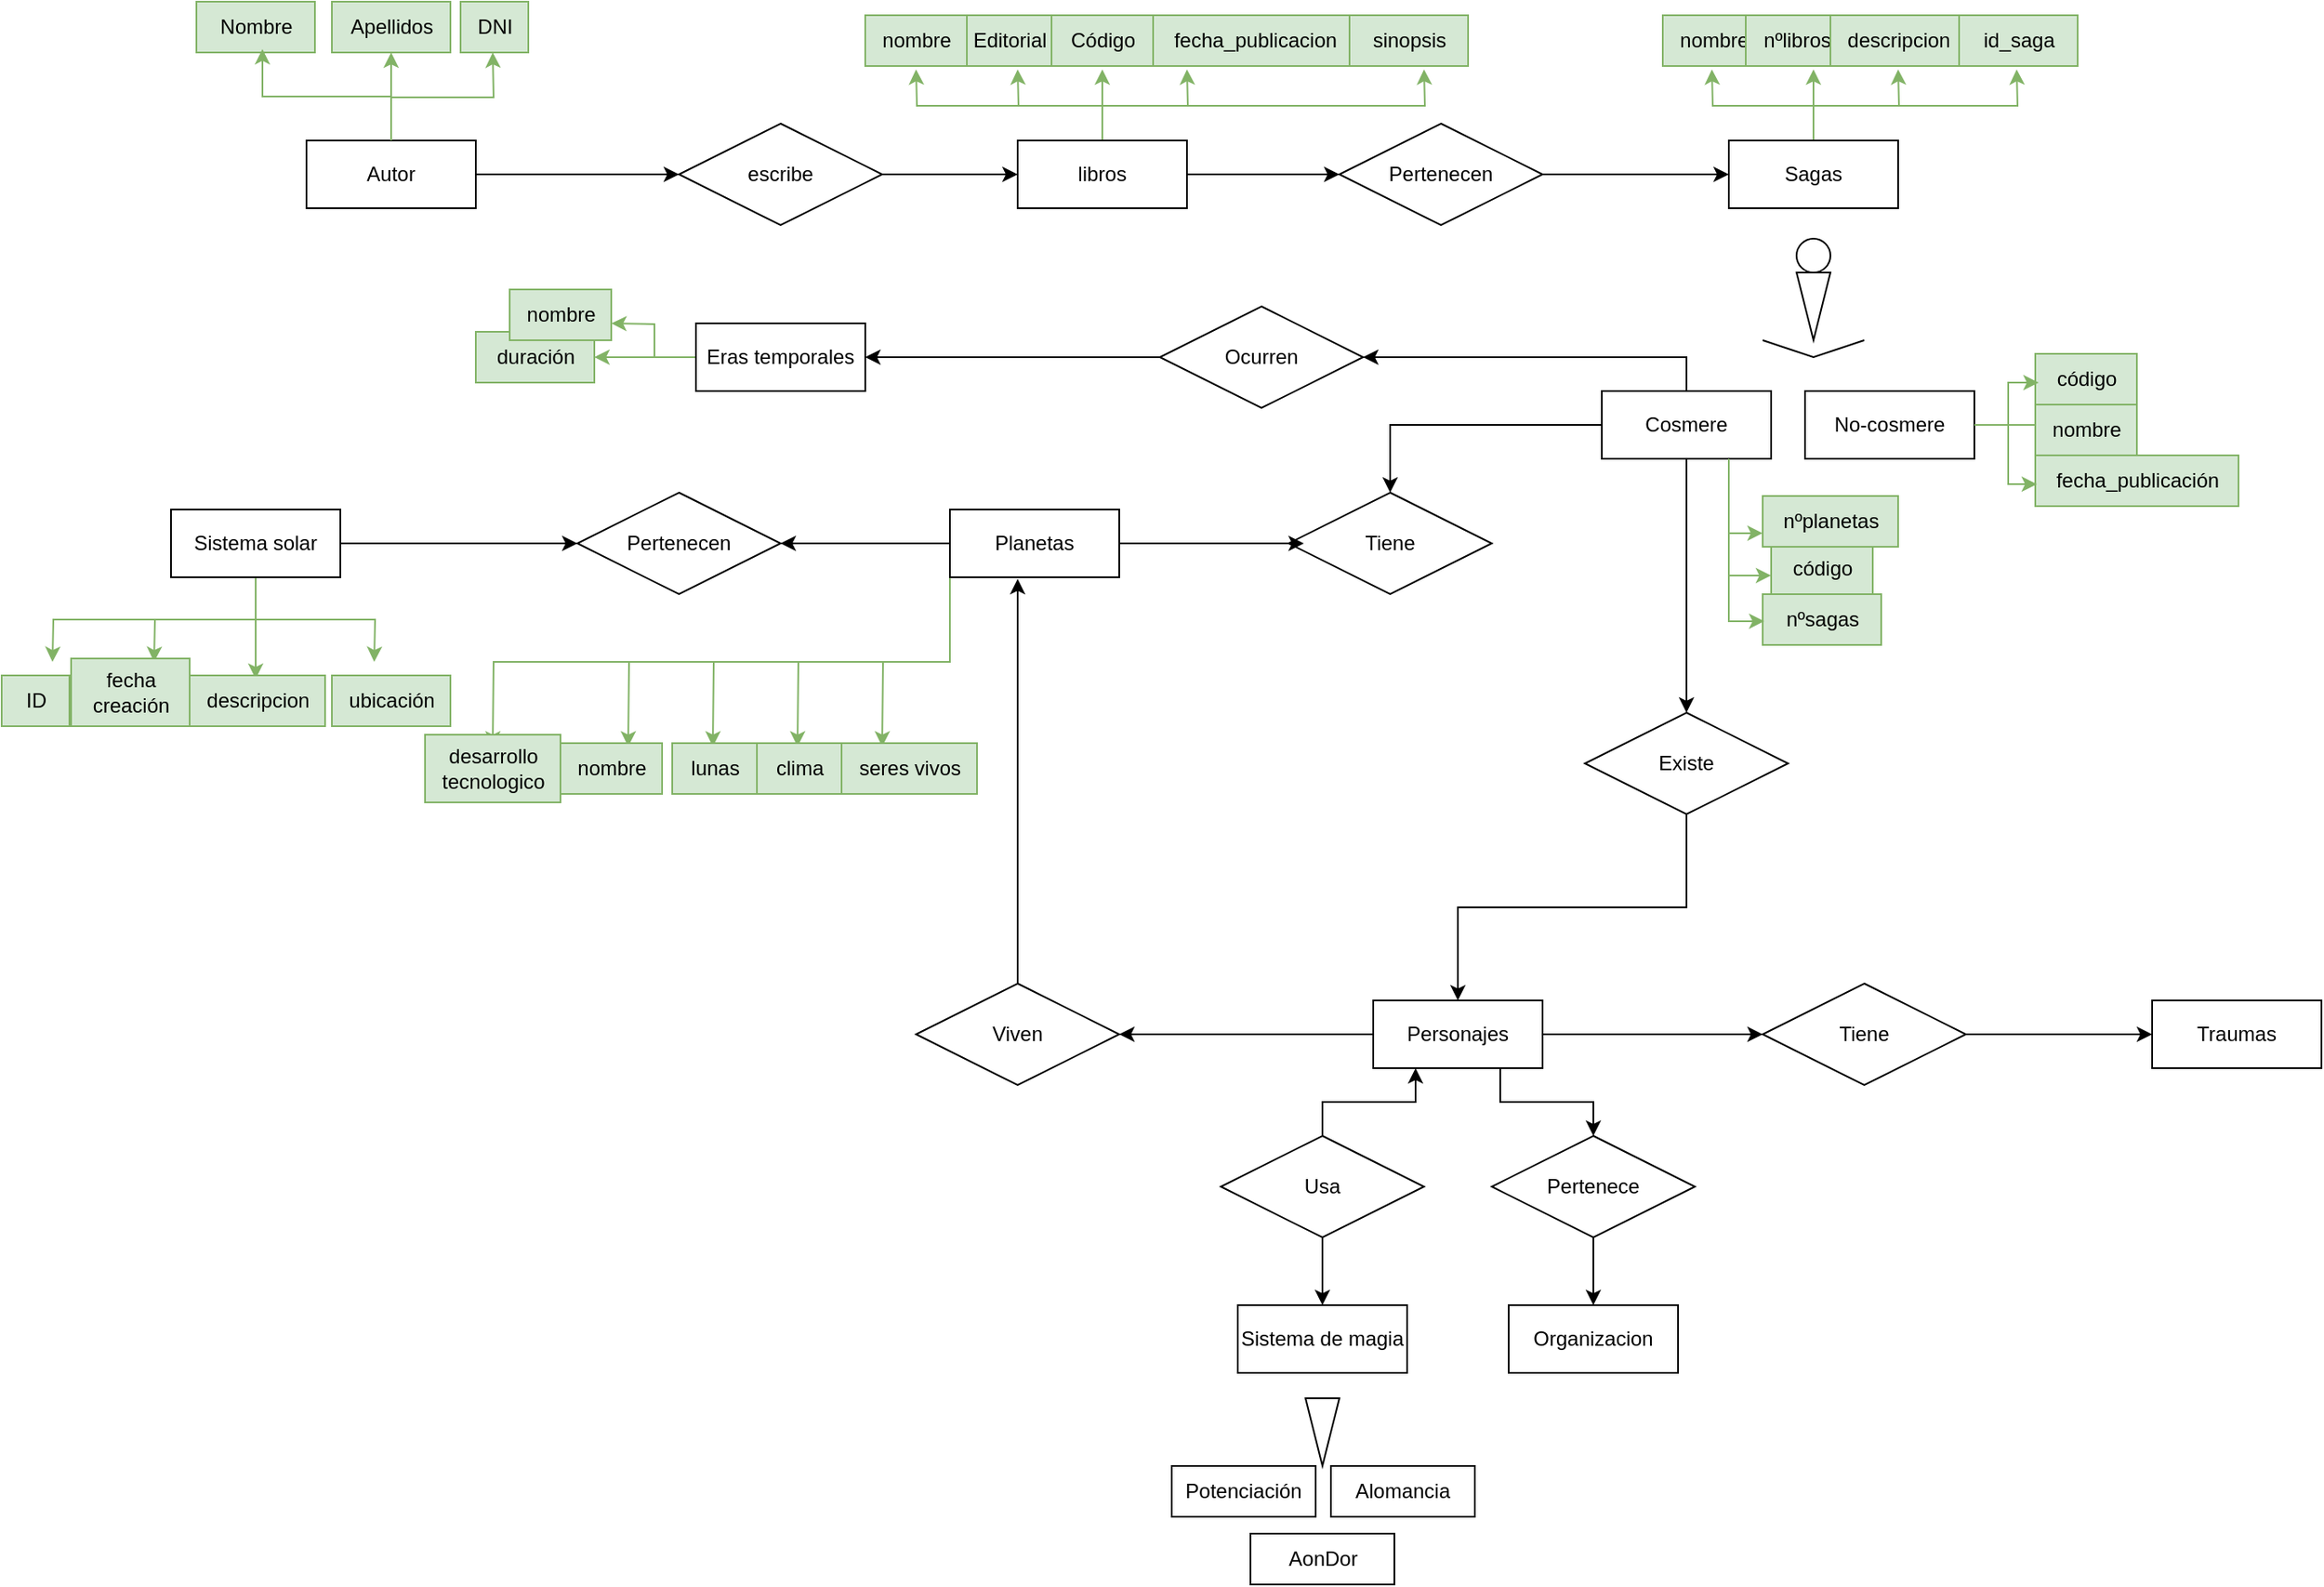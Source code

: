 <mxfile version="24.8.6">
  <diagram id="C5RBs43oDa-KdzZeNtuy" name="Page-1">
    <mxGraphModel dx="2261" dy="1909" grid="1" gridSize="10" guides="1" tooltips="1" connect="1" arrows="1" fold="1" page="1" pageScale="1" pageWidth="827" pageHeight="1169" math="0" shadow="0">
      <root>
        <mxCell id="WIyWlLk6GJQsqaUBKTNV-0" />
        <mxCell id="WIyWlLk6GJQsqaUBKTNV-1" parent="WIyWlLk6GJQsqaUBKTNV-0" />
        <mxCell id="c5kWWeNSlwgAFax96fd--3" value="" style="edgeStyle=orthogonalEdgeStyle;rounded=0;orthogonalLoop=1;jettySize=auto;html=1;" edge="1" parent="WIyWlLk6GJQsqaUBKTNV-1" source="c5kWWeNSlwgAFax96fd--0" target="c5kWWeNSlwgAFax96fd--1">
          <mxGeometry relative="1" as="geometry" />
        </mxCell>
        <mxCell id="c5kWWeNSlwgAFax96fd--107" style="edgeStyle=orthogonalEdgeStyle;rounded=0;orthogonalLoop=1;jettySize=auto;html=1;exitX=0.5;exitY=0;exitDx=0;exitDy=0;fillColor=#d5e8d4;strokeColor=#82b366;" edge="1" parent="WIyWlLk6GJQsqaUBKTNV-1" source="c5kWWeNSlwgAFax96fd--0">
          <mxGeometry relative="1" as="geometry">
            <mxPoint x="-100" y="-60" as="targetPoint" />
          </mxGeometry>
        </mxCell>
        <mxCell id="c5kWWeNSlwgAFax96fd--109" style="edgeStyle=orthogonalEdgeStyle;rounded=0;orthogonalLoop=1;jettySize=auto;html=1;exitX=0.5;exitY=0;exitDx=0;exitDy=0;fillColor=#d5e8d4;strokeColor=#82b366;" edge="1" parent="WIyWlLk6GJQsqaUBKTNV-1" source="c5kWWeNSlwgAFax96fd--0">
          <mxGeometry relative="1" as="geometry">
            <mxPoint x="-40" y="-60" as="targetPoint" />
          </mxGeometry>
        </mxCell>
        <mxCell id="c5kWWeNSlwgAFax96fd--0" value="Autor" style="whiteSpace=wrap;html=1;align=center;" vertex="1" parent="WIyWlLk6GJQsqaUBKTNV-1">
          <mxGeometry x="-150" y="-8" width="100" height="40" as="geometry" />
        </mxCell>
        <mxCell id="c5kWWeNSlwgAFax96fd--4" value="" style="edgeStyle=orthogonalEdgeStyle;rounded=0;orthogonalLoop=1;jettySize=auto;html=1;" edge="1" parent="WIyWlLk6GJQsqaUBKTNV-1" source="c5kWWeNSlwgAFax96fd--1" target="c5kWWeNSlwgAFax96fd--2">
          <mxGeometry relative="1" as="geometry" />
        </mxCell>
        <mxCell id="c5kWWeNSlwgAFax96fd--1" value="escribe" style="shape=rhombus;perimeter=rhombusPerimeter;whiteSpace=wrap;html=1;align=center;" vertex="1" parent="WIyWlLk6GJQsqaUBKTNV-1">
          <mxGeometry x="70" y="-18" width="120" height="60" as="geometry" />
        </mxCell>
        <mxCell id="c5kWWeNSlwgAFax96fd--6" value="" style="edgeStyle=orthogonalEdgeStyle;rounded=0;orthogonalLoop=1;jettySize=auto;html=1;" edge="1" parent="WIyWlLk6GJQsqaUBKTNV-1" source="c5kWWeNSlwgAFax96fd--2" target="c5kWWeNSlwgAFax96fd--5">
          <mxGeometry relative="1" as="geometry" />
        </mxCell>
        <mxCell id="c5kWWeNSlwgAFax96fd--121" style="edgeStyle=orthogonalEdgeStyle;rounded=0;orthogonalLoop=1;jettySize=auto;html=1;exitX=0.5;exitY=0;exitDx=0;exitDy=0;fillColor=#d5e8d4;strokeColor=#82b366;" edge="1" parent="WIyWlLk6GJQsqaUBKTNV-1" source="c5kWWeNSlwgAFax96fd--2">
          <mxGeometry relative="1" as="geometry">
            <mxPoint x="320" y="-50" as="targetPoint" />
          </mxGeometry>
        </mxCell>
        <mxCell id="c5kWWeNSlwgAFax96fd--122" style="edgeStyle=orthogonalEdgeStyle;rounded=0;orthogonalLoop=1;jettySize=auto;html=1;exitX=0.5;exitY=0;exitDx=0;exitDy=0;fillColor=#d5e8d4;strokeColor=#82b366;" edge="1" parent="WIyWlLk6GJQsqaUBKTNV-1" source="c5kWWeNSlwgAFax96fd--2">
          <mxGeometry relative="1" as="geometry">
            <mxPoint x="270" y="-50" as="targetPoint" />
          </mxGeometry>
        </mxCell>
        <mxCell id="c5kWWeNSlwgAFax96fd--123" style="edgeStyle=orthogonalEdgeStyle;rounded=0;orthogonalLoop=1;jettySize=auto;html=1;exitX=0.5;exitY=0;exitDx=0;exitDy=0;fillColor=#d5e8d4;strokeColor=#82b366;" edge="1" parent="WIyWlLk6GJQsqaUBKTNV-1" source="c5kWWeNSlwgAFax96fd--2">
          <mxGeometry relative="1" as="geometry">
            <mxPoint x="370" y="-50" as="targetPoint" />
          </mxGeometry>
        </mxCell>
        <mxCell id="c5kWWeNSlwgAFax96fd--127" style="edgeStyle=orthogonalEdgeStyle;rounded=0;orthogonalLoop=1;jettySize=auto;html=1;exitX=0.5;exitY=0;exitDx=0;exitDy=0;fillColor=#d5e8d4;strokeColor=#82b366;" edge="1" parent="WIyWlLk6GJQsqaUBKTNV-1" source="c5kWWeNSlwgAFax96fd--2">
          <mxGeometry relative="1" as="geometry">
            <mxPoint x="210" y="-50" as="targetPoint" />
          </mxGeometry>
        </mxCell>
        <mxCell id="c5kWWeNSlwgAFax96fd--138" style="edgeStyle=orthogonalEdgeStyle;rounded=0;orthogonalLoop=1;jettySize=auto;html=1;exitX=0.5;exitY=0;exitDx=0;exitDy=0;fillColor=#d5e8d4;strokeColor=#82b366;" edge="1" parent="WIyWlLk6GJQsqaUBKTNV-1" source="c5kWWeNSlwgAFax96fd--2">
          <mxGeometry relative="1" as="geometry">
            <mxPoint x="510" y="-50" as="targetPoint" />
          </mxGeometry>
        </mxCell>
        <mxCell id="c5kWWeNSlwgAFax96fd--2" value="libros" style="whiteSpace=wrap;html=1;align=center;" vertex="1" parent="WIyWlLk6GJQsqaUBKTNV-1">
          <mxGeometry x="270" y="-8" width="100" height="40" as="geometry" />
        </mxCell>
        <mxCell id="c5kWWeNSlwgAFax96fd--8" style="edgeStyle=orthogonalEdgeStyle;rounded=0;orthogonalLoop=1;jettySize=auto;html=1;exitX=1;exitY=0.5;exitDx=0;exitDy=0;entryX=0;entryY=0.5;entryDx=0;entryDy=0;" edge="1" parent="WIyWlLk6GJQsqaUBKTNV-1" source="c5kWWeNSlwgAFax96fd--5" target="c5kWWeNSlwgAFax96fd--7">
          <mxGeometry relative="1" as="geometry" />
        </mxCell>
        <mxCell id="c5kWWeNSlwgAFax96fd--5" value="Pertenecen" style="shape=rhombus;perimeter=rhombusPerimeter;whiteSpace=wrap;html=1;align=center;" vertex="1" parent="WIyWlLk6GJQsqaUBKTNV-1">
          <mxGeometry x="460" y="-18" width="120" height="60" as="geometry" />
        </mxCell>
        <mxCell id="c5kWWeNSlwgAFax96fd--129" style="edgeStyle=orthogonalEdgeStyle;rounded=0;orthogonalLoop=1;jettySize=auto;html=1;exitX=0.5;exitY=0;exitDx=0;exitDy=0;fillColor=#d5e8d4;strokeColor=#82b366;" edge="1" parent="WIyWlLk6GJQsqaUBKTNV-1" source="c5kWWeNSlwgAFax96fd--7">
          <mxGeometry relative="1" as="geometry">
            <mxPoint x="740" y="-50" as="targetPoint" />
          </mxGeometry>
        </mxCell>
        <mxCell id="c5kWWeNSlwgAFax96fd--130" style="edgeStyle=orthogonalEdgeStyle;rounded=0;orthogonalLoop=1;jettySize=auto;html=1;exitX=0.5;exitY=0;exitDx=0;exitDy=0;fillColor=#d5e8d4;strokeColor=#82b366;" edge="1" parent="WIyWlLk6GJQsqaUBKTNV-1" source="c5kWWeNSlwgAFax96fd--7">
          <mxGeometry relative="1" as="geometry">
            <mxPoint x="680" y="-50" as="targetPoint" />
          </mxGeometry>
        </mxCell>
        <mxCell id="c5kWWeNSlwgAFax96fd--131" style="edgeStyle=orthogonalEdgeStyle;rounded=0;orthogonalLoop=1;jettySize=auto;html=1;exitX=0.5;exitY=0;exitDx=0;exitDy=0;fillColor=#d5e8d4;strokeColor=#82b366;" edge="1" parent="WIyWlLk6GJQsqaUBKTNV-1" source="c5kWWeNSlwgAFax96fd--7">
          <mxGeometry relative="1" as="geometry">
            <mxPoint x="790" y="-50" as="targetPoint" />
          </mxGeometry>
        </mxCell>
        <mxCell id="c5kWWeNSlwgAFax96fd--140" style="edgeStyle=orthogonalEdgeStyle;rounded=0;orthogonalLoop=1;jettySize=auto;html=1;exitX=0.5;exitY=0;exitDx=0;exitDy=0;fillColor=#d5e8d4;strokeColor=#82b366;" edge="1" parent="WIyWlLk6GJQsqaUBKTNV-1" source="c5kWWeNSlwgAFax96fd--7">
          <mxGeometry relative="1" as="geometry">
            <mxPoint x="860" y="-50" as="targetPoint" />
          </mxGeometry>
        </mxCell>
        <mxCell id="c5kWWeNSlwgAFax96fd--7" value="Sagas" style="whiteSpace=wrap;html=1;align=center;" vertex="1" parent="WIyWlLk6GJQsqaUBKTNV-1">
          <mxGeometry x="690" y="-8" width="100" height="40" as="geometry" />
        </mxCell>
        <mxCell id="c5kWWeNSlwgAFax96fd--9" value="" style="triangle;whiteSpace=wrap;html=1;rotation=90;" vertex="1" parent="WIyWlLk6GJQsqaUBKTNV-1">
          <mxGeometry x="720" y="80" width="40" height="20" as="geometry" />
        </mxCell>
        <mxCell id="c5kWWeNSlwgAFax96fd--10" value="" style="ellipse;whiteSpace=wrap;html=1;aspect=fixed;" vertex="1" parent="WIyWlLk6GJQsqaUBKTNV-1">
          <mxGeometry x="730" y="50" width="20" height="20" as="geometry" />
        </mxCell>
        <mxCell id="c5kWWeNSlwgAFax96fd--12" value="" style="endArrow=none;html=1;rounded=0;" edge="1" parent="WIyWlLk6GJQsqaUBKTNV-1">
          <mxGeometry width="50" height="50" relative="1" as="geometry">
            <mxPoint x="710" y="110" as="sourcePoint" />
            <mxPoint x="770" y="110" as="targetPoint" />
            <Array as="points">
              <mxPoint x="740" y="120" />
            </Array>
          </mxGeometry>
        </mxCell>
        <mxCell id="c5kWWeNSlwgAFax96fd--17" value="" style="edgeStyle=orthogonalEdgeStyle;rounded=0;orthogonalLoop=1;jettySize=auto;html=1;" edge="1" parent="WIyWlLk6GJQsqaUBKTNV-1" source="c5kWWeNSlwgAFax96fd--13" target="c5kWWeNSlwgAFax96fd--15">
          <mxGeometry relative="1" as="geometry" />
        </mxCell>
        <mxCell id="c5kWWeNSlwgAFax96fd--61" style="edgeStyle=orthogonalEdgeStyle;rounded=0;orthogonalLoop=1;jettySize=auto;html=1;exitX=0.5;exitY=0;exitDx=0;exitDy=0;entryX=1;entryY=0.5;entryDx=0;entryDy=0;" edge="1" parent="WIyWlLk6GJQsqaUBKTNV-1" source="c5kWWeNSlwgAFax96fd--13" target="c5kWWeNSlwgAFax96fd--60">
          <mxGeometry relative="1" as="geometry" />
        </mxCell>
        <mxCell id="c5kWWeNSlwgAFax96fd--72" style="edgeStyle=orthogonalEdgeStyle;rounded=0;orthogonalLoop=1;jettySize=auto;html=1;exitX=0.5;exitY=1;exitDx=0;exitDy=0;entryX=0.5;entryY=0;entryDx=0;entryDy=0;" edge="1" parent="WIyWlLk6GJQsqaUBKTNV-1" source="c5kWWeNSlwgAFax96fd--13" target="c5kWWeNSlwgAFax96fd--70">
          <mxGeometry relative="1" as="geometry" />
        </mxCell>
        <mxCell id="c5kWWeNSlwgAFax96fd--13" value="Cosmere" style="whiteSpace=wrap;html=1;align=center;" vertex="1" parent="WIyWlLk6GJQsqaUBKTNV-1">
          <mxGeometry x="615" y="140" width="100" height="40" as="geometry" />
        </mxCell>
        <mxCell id="c5kWWeNSlwgAFax96fd--143" style="edgeStyle=orthogonalEdgeStyle;rounded=0;orthogonalLoop=1;jettySize=auto;html=1;exitX=1;exitY=0.5;exitDx=0;exitDy=0;fillColor=#d5e8d4;strokeColor=#82b366;" edge="1" parent="WIyWlLk6GJQsqaUBKTNV-1" source="c5kWWeNSlwgAFax96fd--14">
          <mxGeometry relative="1" as="geometry">
            <mxPoint x="880" y="160" as="targetPoint" />
          </mxGeometry>
        </mxCell>
        <mxCell id="c5kWWeNSlwgAFax96fd--14" value="No-cosmere" style="whiteSpace=wrap;html=1;align=center;" vertex="1" parent="WIyWlLk6GJQsqaUBKTNV-1">
          <mxGeometry x="735" y="140" width="100" height="40" as="geometry" />
        </mxCell>
        <mxCell id="c5kWWeNSlwgAFax96fd--15" value="Tiene" style="shape=rhombus;perimeter=rhombusPerimeter;whiteSpace=wrap;html=1;align=center;" vertex="1" parent="WIyWlLk6GJQsqaUBKTNV-1">
          <mxGeometry x="430" y="200" width="120" height="60" as="geometry" />
        </mxCell>
        <mxCell id="c5kWWeNSlwgAFax96fd--20" value="" style="edgeStyle=orthogonalEdgeStyle;rounded=0;orthogonalLoop=1;jettySize=auto;html=1;" edge="1" parent="WIyWlLk6GJQsqaUBKTNV-1" source="c5kWWeNSlwgAFax96fd--16" target="c5kWWeNSlwgAFax96fd--19">
          <mxGeometry relative="1" as="geometry" />
        </mxCell>
        <mxCell id="c5kWWeNSlwgAFax96fd--164" style="edgeStyle=orthogonalEdgeStyle;rounded=0;orthogonalLoop=1;jettySize=auto;html=1;exitX=0;exitY=1;exitDx=0;exitDy=0;fillColor=#d5e8d4;strokeColor=#82b366;" edge="1" parent="WIyWlLk6GJQsqaUBKTNV-1" source="c5kWWeNSlwgAFax96fd--16">
          <mxGeometry relative="1" as="geometry">
            <mxPoint x="40" y="350" as="targetPoint" />
          </mxGeometry>
        </mxCell>
        <mxCell id="c5kWWeNSlwgAFax96fd--165" style="edgeStyle=orthogonalEdgeStyle;rounded=0;orthogonalLoop=1;jettySize=auto;html=1;exitX=0;exitY=1;exitDx=0;exitDy=0;fillColor=#d5e8d4;strokeColor=#82b366;" edge="1" parent="WIyWlLk6GJQsqaUBKTNV-1" source="c5kWWeNSlwgAFax96fd--16">
          <mxGeometry relative="1" as="geometry">
            <mxPoint x="90" y="350" as="targetPoint" />
          </mxGeometry>
        </mxCell>
        <mxCell id="c5kWWeNSlwgAFax96fd--166" style="edgeStyle=orthogonalEdgeStyle;rounded=0;orthogonalLoop=1;jettySize=auto;html=1;exitX=0;exitY=1;exitDx=0;exitDy=0;fillColor=#d5e8d4;strokeColor=#82b366;" edge="1" parent="WIyWlLk6GJQsqaUBKTNV-1" source="c5kWWeNSlwgAFax96fd--16">
          <mxGeometry relative="1" as="geometry">
            <mxPoint x="140" y="350" as="targetPoint" />
          </mxGeometry>
        </mxCell>
        <mxCell id="c5kWWeNSlwgAFax96fd--167" style="edgeStyle=orthogonalEdgeStyle;rounded=0;orthogonalLoop=1;jettySize=auto;html=1;exitX=0;exitY=1;exitDx=0;exitDy=0;fillColor=#d5e8d4;strokeColor=#82b366;" edge="1" parent="WIyWlLk6GJQsqaUBKTNV-1" source="c5kWWeNSlwgAFax96fd--16">
          <mxGeometry relative="1" as="geometry">
            <mxPoint x="190" y="350" as="targetPoint" />
          </mxGeometry>
        </mxCell>
        <mxCell id="c5kWWeNSlwgAFax96fd--172" style="edgeStyle=orthogonalEdgeStyle;rounded=0;orthogonalLoop=1;jettySize=auto;html=1;exitX=0;exitY=1;exitDx=0;exitDy=0;fillColor=#d5e8d4;strokeColor=#82b366;" edge="1" parent="WIyWlLk6GJQsqaUBKTNV-1" source="c5kWWeNSlwgAFax96fd--16">
          <mxGeometry relative="1" as="geometry">
            <mxPoint x="-40" y="350" as="targetPoint" />
          </mxGeometry>
        </mxCell>
        <mxCell id="c5kWWeNSlwgAFax96fd--16" value="Planetas" style="whiteSpace=wrap;html=1;align=center;" vertex="1" parent="WIyWlLk6GJQsqaUBKTNV-1">
          <mxGeometry x="230" y="210" width="100" height="40" as="geometry" />
        </mxCell>
        <mxCell id="c5kWWeNSlwgAFax96fd--18" style="edgeStyle=orthogonalEdgeStyle;rounded=0;orthogonalLoop=1;jettySize=auto;html=1;exitX=1;exitY=0.5;exitDx=0;exitDy=0;entryX=0.075;entryY=0.5;entryDx=0;entryDy=0;entryPerimeter=0;" edge="1" parent="WIyWlLk6GJQsqaUBKTNV-1" source="c5kWWeNSlwgAFax96fd--16" target="c5kWWeNSlwgAFax96fd--15">
          <mxGeometry relative="1" as="geometry" />
        </mxCell>
        <mxCell id="c5kWWeNSlwgAFax96fd--19" value="Pertenecen" style="shape=rhombus;perimeter=rhombusPerimeter;whiteSpace=wrap;html=1;align=center;" vertex="1" parent="WIyWlLk6GJQsqaUBKTNV-1">
          <mxGeometry x="10" y="200" width="120" height="60" as="geometry" />
        </mxCell>
        <mxCell id="c5kWWeNSlwgAFax96fd--22" style="edgeStyle=orthogonalEdgeStyle;rounded=0;orthogonalLoop=1;jettySize=auto;html=1;exitX=1;exitY=0.5;exitDx=0;exitDy=0;entryX=0;entryY=0.5;entryDx=0;entryDy=0;" edge="1" parent="WIyWlLk6GJQsqaUBKTNV-1" source="c5kWWeNSlwgAFax96fd--21" target="c5kWWeNSlwgAFax96fd--19">
          <mxGeometry relative="1" as="geometry" />
        </mxCell>
        <mxCell id="c5kWWeNSlwgAFax96fd--175" style="edgeStyle=orthogonalEdgeStyle;rounded=0;orthogonalLoop=1;jettySize=auto;html=1;exitX=0.5;exitY=1;exitDx=0;exitDy=0;fillColor=#d5e8d4;strokeColor=#82b366;" edge="1" parent="WIyWlLk6GJQsqaUBKTNV-1" source="c5kWWeNSlwgAFax96fd--21">
          <mxGeometry relative="1" as="geometry">
            <mxPoint x="-180" y="310" as="targetPoint" />
          </mxGeometry>
        </mxCell>
        <mxCell id="c5kWWeNSlwgAFax96fd--176" style="edgeStyle=orthogonalEdgeStyle;rounded=0;orthogonalLoop=1;jettySize=auto;html=1;exitX=0.5;exitY=1;exitDx=0;exitDy=0;fillColor=#d5e8d4;strokeColor=#82b366;" edge="1" parent="WIyWlLk6GJQsqaUBKTNV-1" source="c5kWWeNSlwgAFax96fd--21">
          <mxGeometry relative="1" as="geometry">
            <mxPoint x="-300" y="300" as="targetPoint" />
          </mxGeometry>
        </mxCell>
        <mxCell id="c5kWWeNSlwgAFax96fd--177" style="edgeStyle=orthogonalEdgeStyle;rounded=0;orthogonalLoop=1;jettySize=auto;html=1;exitX=0.5;exitY=1;exitDx=0;exitDy=0;fillColor=#d5e8d4;strokeColor=#82b366;" edge="1" parent="WIyWlLk6GJQsqaUBKTNV-1" source="c5kWWeNSlwgAFax96fd--21">
          <mxGeometry relative="1" as="geometry">
            <mxPoint x="-240" y="300" as="targetPoint" />
          </mxGeometry>
        </mxCell>
        <mxCell id="c5kWWeNSlwgAFax96fd--181" style="edgeStyle=orthogonalEdgeStyle;rounded=0;orthogonalLoop=1;jettySize=auto;html=1;exitX=0.5;exitY=1;exitDx=0;exitDy=0;fillColor=#d5e8d4;strokeColor=#82b366;" edge="1" parent="WIyWlLk6GJQsqaUBKTNV-1" source="c5kWWeNSlwgAFax96fd--21">
          <mxGeometry relative="1" as="geometry">
            <mxPoint x="-110" y="300" as="targetPoint" />
          </mxGeometry>
        </mxCell>
        <mxCell id="c5kWWeNSlwgAFax96fd--21" value="Sistema solar" style="whiteSpace=wrap;html=1;align=center;" vertex="1" parent="WIyWlLk6GJQsqaUBKTNV-1">
          <mxGeometry x="-230" y="210" width="100" height="40" as="geometry" />
        </mxCell>
        <mxCell id="c5kWWeNSlwgAFax96fd--27" style="edgeStyle=orthogonalEdgeStyle;rounded=0;orthogonalLoop=1;jettySize=auto;html=1;exitX=1;exitY=0.5;exitDx=0;exitDy=0;entryX=0;entryY=0.5;entryDx=0;entryDy=0;" edge="1" parent="WIyWlLk6GJQsqaUBKTNV-1" source="c5kWWeNSlwgAFax96fd--23" target="c5kWWeNSlwgAFax96fd--26">
          <mxGeometry relative="1" as="geometry" />
        </mxCell>
        <mxCell id="c5kWWeNSlwgAFax96fd--31" value="" style="edgeStyle=orthogonalEdgeStyle;rounded=0;orthogonalLoop=1;jettySize=auto;html=1;" edge="1" parent="WIyWlLk6GJQsqaUBKTNV-1" source="c5kWWeNSlwgAFax96fd--23" target="c5kWWeNSlwgAFax96fd--30">
          <mxGeometry relative="1" as="geometry" />
        </mxCell>
        <mxCell id="c5kWWeNSlwgAFax96fd--43" style="edgeStyle=orthogonalEdgeStyle;rounded=0;orthogonalLoop=1;jettySize=auto;html=1;exitX=0.75;exitY=1;exitDx=0;exitDy=0;entryX=0.5;entryY=0;entryDx=0;entryDy=0;" edge="1" parent="WIyWlLk6GJQsqaUBKTNV-1" source="c5kWWeNSlwgAFax96fd--23" target="c5kWWeNSlwgAFax96fd--42">
          <mxGeometry relative="1" as="geometry" />
        </mxCell>
        <mxCell id="c5kWWeNSlwgAFax96fd--23" value="Personajes" style="whiteSpace=wrap;html=1;align=center;" vertex="1" parent="WIyWlLk6GJQsqaUBKTNV-1">
          <mxGeometry x="480" y="500" width="100" height="40" as="geometry" />
        </mxCell>
        <mxCell id="c5kWWeNSlwgAFax96fd--29" style="edgeStyle=orthogonalEdgeStyle;rounded=0;orthogonalLoop=1;jettySize=auto;html=1;exitX=1;exitY=0.5;exitDx=0;exitDy=0;entryX=0;entryY=0.5;entryDx=0;entryDy=0;" edge="1" parent="WIyWlLk6GJQsqaUBKTNV-1" source="c5kWWeNSlwgAFax96fd--26" target="c5kWWeNSlwgAFax96fd--28">
          <mxGeometry relative="1" as="geometry" />
        </mxCell>
        <mxCell id="c5kWWeNSlwgAFax96fd--26" value="Tiene" style="shape=rhombus;perimeter=rhombusPerimeter;whiteSpace=wrap;html=1;align=center;" vertex="1" parent="WIyWlLk6GJQsqaUBKTNV-1">
          <mxGeometry x="710" y="490" width="120" height="60" as="geometry" />
        </mxCell>
        <mxCell id="c5kWWeNSlwgAFax96fd--28" value="Traumas" style="whiteSpace=wrap;html=1;align=center;" vertex="1" parent="WIyWlLk6GJQsqaUBKTNV-1">
          <mxGeometry x="940" y="500" width="100" height="40" as="geometry" />
        </mxCell>
        <mxCell id="c5kWWeNSlwgAFax96fd--30" value="Viven" style="shape=rhombus;perimeter=rhombusPerimeter;whiteSpace=wrap;html=1;align=center;" vertex="1" parent="WIyWlLk6GJQsqaUBKTNV-1">
          <mxGeometry x="210" y="490" width="120" height="60" as="geometry" />
        </mxCell>
        <mxCell id="c5kWWeNSlwgAFax96fd--33" style="edgeStyle=orthogonalEdgeStyle;rounded=0;orthogonalLoop=1;jettySize=auto;html=1;exitX=0.5;exitY=0;exitDx=0;exitDy=0;entryX=0.4;entryY=1.025;entryDx=0;entryDy=0;entryPerimeter=0;" edge="1" parent="WIyWlLk6GJQsqaUBKTNV-1" source="c5kWWeNSlwgAFax96fd--30" target="c5kWWeNSlwgAFax96fd--16">
          <mxGeometry relative="1" as="geometry" />
        </mxCell>
        <mxCell id="c5kWWeNSlwgAFax96fd--39" value="" style="edgeStyle=orthogonalEdgeStyle;rounded=0;orthogonalLoop=1;jettySize=auto;html=1;" edge="1" parent="WIyWlLk6GJQsqaUBKTNV-1" source="c5kWWeNSlwgAFax96fd--34" target="c5kWWeNSlwgAFax96fd--36">
          <mxGeometry relative="1" as="geometry" />
        </mxCell>
        <mxCell id="c5kWWeNSlwgAFax96fd--41" style="edgeStyle=orthogonalEdgeStyle;rounded=0;orthogonalLoop=1;jettySize=auto;html=1;exitX=0.5;exitY=0;exitDx=0;exitDy=0;entryX=0.25;entryY=1;entryDx=0;entryDy=0;" edge="1" parent="WIyWlLk6GJQsqaUBKTNV-1" source="c5kWWeNSlwgAFax96fd--34" target="c5kWWeNSlwgAFax96fd--23">
          <mxGeometry relative="1" as="geometry" />
        </mxCell>
        <mxCell id="c5kWWeNSlwgAFax96fd--34" value="Usa" style="shape=rhombus;perimeter=rhombusPerimeter;whiteSpace=wrap;html=1;align=center;" vertex="1" parent="WIyWlLk6GJQsqaUBKTNV-1">
          <mxGeometry x="390" y="580" width="120" height="60" as="geometry" />
        </mxCell>
        <mxCell id="c5kWWeNSlwgAFax96fd--36" value="Sistema de magia" style="whiteSpace=wrap;html=1;align=center;" vertex="1" parent="WIyWlLk6GJQsqaUBKTNV-1">
          <mxGeometry x="400" y="680" width="100" height="40" as="geometry" />
        </mxCell>
        <mxCell id="c5kWWeNSlwgAFax96fd--46" value="" style="edgeStyle=orthogonalEdgeStyle;rounded=0;orthogonalLoop=1;jettySize=auto;html=1;" edge="1" parent="WIyWlLk6GJQsqaUBKTNV-1" source="c5kWWeNSlwgAFax96fd--42" target="c5kWWeNSlwgAFax96fd--45">
          <mxGeometry relative="1" as="geometry" />
        </mxCell>
        <mxCell id="c5kWWeNSlwgAFax96fd--42" value="Pertenece" style="shape=rhombus;perimeter=rhombusPerimeter;whiteSpace=wrap;html=1;align=center;" vertex="1" parent="WIyWlLk6GJQsqaUBKTNV-1">
          <mxGeometry x="550" y="580" width="120" height="60" as="geometry" />
        </mxCell>
        <mxCell id="c5kWWeNSlwgAFax96fd--45" value="Organizacion" style="whiteSpace=wrap;html=1;align=center;" vertex="1" parent="WIyWlLk6GJQsqaUBKTNV-1">
          <mxGeometry x="560" y="680" width="100" height="40" as="geometry" />
        </mxCell>
        <mxCell id="c5kWWeNSlwgAFax96fd--160" style="edgeStyle=orthogonalEdgeStyle;rounded=0;orthogonalLoop=1;jettySize=auto;html=1;exitX=0;exitY=0.5;exitDx=0;exitDy=0;fillColor=#d5e8d4;strokeColor=#82b366;" edge="1" parent="WIyWlLk6GJQsqaUBKTNV-1" source="c5kWWeNSlwgAFax96fd--48">
          <mxGeometry relative="1" as="geometry">
            <mxPoint x="20" y="120" as="targetPoint" />
          </mxGeometry>
        </mxCell>
        <mxCell id="c5kWWeNSlwgAFax96fd--162" style="edgeStyle=orthogonalEdgeStyle;rounded=0;orthogonalLoop=1;jettySize=auto;html=1;exitX=0;exitY=0.5;exitDx=0;exitDy=0;fillColor=#d5e8d4;strokeColor=#82b366;" edge="1" parent="WIyWlLk6GJQsqaUBKTNV-1" source="c5kWWeNSlwgAFax96fd--48">
          <mxGeometry relative="1" as="geometry">
            <mxPoint x="30" y="100" as="targetPoint" />
          </mxGeometry>
        </mxCell>
        <mxCell id="c5kWWeNSlwgAFax96fd--48" value="Eras temporales" style="whiteSpace=wrap;html=1;align=center;" vertex="1" parent="WIyWlLk6GJQsqaUBKTNV-1">
          <mxGeometry x="80" y="100" width="100" height="40" as="geometry" />
        </mxCell>
        <mxCell id="c5kWWeNSlwgAFax96fd--62" value="" style="edgeStyle=orthogonalEdgeStyle;rounded=0;orthogonalLoop=1;jettySize=auto;html=1;" edge="1" parent="WIyWlLk6GJQsqaUBKTNV-1" source="c5kWWeNSlwgAFax96fd--60" target="c5kWWeNSlwgAFax96fd--48">
          <mxGeometry relative="1" as="geometry" />
        </mxCell>
        <mxCell id="c5kWWeNSlwgAFax96fd--60" value="Ocurren" style="shape=rhombus;perimeter=rhombusPerimeter;whiteSpace=wrap;html=1;align=center;" vertex="1" parent="WIyWlLk6GJQsqaUBKTNV-1">
          <mxGeometry x="354" y="90" width="120" height="60" as="geometry" />
        </mxCell>
        <mxCell id="c5kWWeNSlwgAFax96fd--96" style="edgeStyle=orthogonalEdgeStyle;rounded=0;orthogonalLoop=1;jettySize=auto;html=1;exitX=0.5;exitY=1;exitDx=0;exitDy=0;entryX=0.5;entryY=0;entryDx=0;entryDy=0;" edge="1" parent="WIyWlLk6GJQsqaUBKTNV-1" source="c5kWWeNSlwgAFax96fd--70" target="c5kWWeNSlwgAFax96fd--23">
          <mxGeometry relative="1" as="geometry" />
        </mxCell>
        <mxCell id="c5kWWeNSlwgAFax96fd--70" value="Existe" style="shape=rhombus;perimeter=rhombusPerimeter;whiteSpace=wrap;html=1;align=center;" vertex="1" parent="WIyWlLk6GJQsqaUBKTNV-1">
          <mxGeometry x="605" y="330" width="120" height="60" as="geometry" />
        </mxCell>
        <mxCell id="c5kWWeNSlwgAFax96fd--90" value="" style="triangle;whiteSpace=wrap;html=1;rotation=90;" vertex="1" parent="WIyWlLk6GJQsqaUBKTNV-1">
          <mxGeometry x="430" y="745" width="40" height="20" as="geometry" />
        </mxCell>
        <mxCell id="c5kWWeNSlwgAFax96fd--91" value="Potenciación" style="whiteSpace=wrap;html=1;align=center;" vertex="1" parent="WIyWlLk6GJQsqaUBKTNV-1">
          <mxGeometry x="361" y="775" width="85" height="30" as="geometry" />
        </mxCell>
        <mxCell id="c5kWWeNSlwgAFax96fd--92" value="Alomancia" style="whiteSpace=wrap;html=1;align=center;" vertex="1" parent="WIyWlLk6GJQsqaUBKTNV-1">
          <mxGeometry x="455" y="775" width="85" height="30" as="geometry" />
        </mxCell>
        <mxCell id="c5kWWeNSlwgAFax96fd--94" value="AonDor" style="whiteSpace=wrap;html=1;align=center;" vertex="1" parent="WIyWlLk6GJQsqaUBKTNV-1">
          <mxGeometry x="407.5" y="815" width="85" height="30" as="geometry" />
        </mxCell>
        <mxCell id="c5kWWeNSlwgAFax96fd--105" value="Nombre" style="text;html=1;align=center;verticalAlign=middle;resizable=0;points=[];autosize=1;strokeColor=#82b366;fillColor=#d5e8d4;" vertex="1" parent="WIyWlLk6GJQsqaUBKTNV-1">
          <mxGeometry x="-215" y="-90" width="70" height="30" as="geometry" />
        </mxCell>
        <mxCell id="c5kWWeNSlwgAFax96fd--106" style="edgeStyle=orthogonalEdgeStyle;rounded=0;orthogonalLoop=1;jettySize=auto;html=1;exitX=0.5;exitY=0;exitDx=0;exitDy=0;entryX=0.557;entryY=0.933;entryDx=0;entryDy=0;entryPerimeter=0;fillColor=#d5e8d4;strokeColor=#82b366;" edge="1" parent="WIyWlLk6GJQsqaUBKTNV-1" source="c5kWWeNSlwgAFax96fd--0" target="c5kWWeNSlwgAFax96fd--105">
          <mxGeometry relative="1" as="geometry" />
        </mxCell>
        <mxCell id="c5kWWeNSlwgAFax96fd--108" value="Apellidos" style="text;html=1;align=center;verticalAlign=middle;resizable=0;points=[];autosize=1;strokeColor=#82b366;fillColor=#d5e8d4;" vertex="1" parent="WIyWlLk6GJQsqaUBKTNV-1">
          <mxGeometry x="-135" y="-90" width="70" height="30" as="geometry" />
        </mxCell>
        <mxCell id="c5kWWeNSlwgAFax96fd--110" value="DNI" style="text;html=1;align=center;verticalAlign=middle;resizable=0;points=[];autosize=1;strokeColor=#82b366;fillColor=#d5e8d4;" vertex="1" parent="WIyWlLk6GJQsqaUBKTNV-1">
          <mxGeometry x="-59" y="-90" width="40" height="30" as="geometry" />
        </mxCell>
        <mxCell id="c5kWWeNSlwgAFax96fd--124" value="Editorial" style="text;html=1;align=center;verticalAlign=middle;resizable=0;points=[];autosize=1;strokeColor=#82b366;fillColor=#d5e8d4;" vertex="1" parent="WIyWlLk6GJQsqaUBKTNV-1">
          <mxGeometry x="230" y="-82" width="70" height="30" as="geometry" />
        </mxCell>
        <mxCell id="c5kWWeNSlwgAFax96fd--125" value="Código" style="text;html=1;align=center;verticalAlign=middle;resizable=0;points=[];autosize=1;strokeColor=#82b366;fillColor=#d5e8d4;" vertex="1" parent="WIyWlLk6GJQsqaUBKTNV-1">
          <mxGeometry x="290" y="-82" width="60" height="30" as="geometry" />
        </mxCell>
        <mxCell id="c5kWWeNSlwgAFax96fd--126" value="fecha_publicacion" style="text;html=1;align=center;verticalAlign=middle;resizable=0;points=[];autosize=1;fillColor=#d5e8d4;strokeColor=#82b366;" vertex="1" parent="WIyWlLk6GJQsqaUBKTNV-1">
          <mxGeometry x="350" y="-82" width="120" height="30" as="geometry" />
        </mxCell>
        <mxCell id="c5kWWeNSlwgAFax96fd--128" value="nombre" style="text;html=1;align=center;verticalAlign=middle;resizable=0;points=[];autosize=1;strokeColor=#82b366;fillColor=#d5e8d4;" vertex="1" parent="WIyWlLk6GJQsqaUBKTNV-1">
          <mxGeometry x="180" y="-82" width="60" height="30" as="geometry" />
        </mxCell>
        <mxCell id="c5kWWeNSlwgAFax96fd--132" value="nombre" style="text;html=1;align=center;verticalAlign=middle;resizable=0;points=[];autosize=1;strokeColor=#82b366;fillColor=#d5e8d4;" vertex="1" parent="WIyWlLk6GJQsqaUBKTNV-1">
          <mxGeometry x="651" y="-82" width="60" height="30" as="geometry" />
        </mxCell>
        <mxCell id="c5kWWeNSlwgAFax96fd--133" value="nºlibros" style="text;html=1;align=center;verticalAlign=middle;resizable=0;points=[];autosize=1;strokeColor=#82b366;fillColor=#d5e8d4;" vertex="1" parent="WIyWlLk6GJQsqaUBKTNV-1">
          <mxGeometry x="700" y="-82" width="60" height="30" as="geometry" />
        </mxCell>
        <mxCell id="c5kWWeNSlwgAFax96fd--134" value="descripcion" style="text;html=1;align=center;verticalAlign=middle;resizable=0;points=[];autosize=1;strokeColor=#82b366;fillColor=#d5e8d4;" vertex="1" parent="WIyWlLk6GJQsqaUBKTNV-1">
          <mxGeometry x="750" y="-82" width="80" height="30" as="geometry" />
        </mxCell>
        <mxCell id="c5kWWeNSlwgAFax96fd--139" value="sinopsis" style="text;html=1;align=center;verticalAlign=middle;resizable=0;points=[];autosize=1;strokeColor=#82b366;fillColor=#d5e8d4;" vertex="1" parent="WIyWlLk6GJQsqaUBKTNV-1">
          <mxGeometry x="466" y="-82" width="70" height="30" as="geometry" />
        </mxCell>
        <mxCell id="c5kWWeNSlwgAFax96fd--141" value="id_saga" style="text;html=1;align=center;verticalAlign=middle;resizable=0;points=[];autosize=1;strokeColor=#82b366;fillColor=#d5e8d4;" vertex="1" parent="WIyWlLk6GJQsqaUBKTNV-1">
          <mxGeometry x="826" y="-82" width="70" height="30" as="geometry" />
        </mxCell>
        <mxCell id="c5kWWeNSlwgAFax96fd--145" value="nombre" style="text;html=1;align=center;verticalAlign=middle;resizable=0;points=[];autosize=1;strokeColor=#82b366;fillColor=#d5e8d4;" vertex="1" parent="WIyWlLk6GJQsqaUBKTNV-1">
          <mxGeometry x="871" y="148" width="60" height="30" as="geometry" />
        </mxCell>
        <mxCell id="c5kWWeNSlwgAFax96fd--146" value="código" style="text;html=1;align=center;verticalAlign=middle;resizable=0;points=[];autosize=1;strokeColor=#82b366;fillColor=#d5e8d4;" vertex="1" parent="WIyWlLk6GJQsqaUBKTNV-1">
          <mxGeometry x="871" y="118" width="60" height="30" as="geometry" />
        </mxCell>
        <mxCell id="c5kWWeNSlwgAFax96fd--147" value="fecha_publicación" style="text;html=1;align=center;verticalAlign=middle;resizable=0;points=[];autosize=1;strokeColor=#82b366;fillColor=#d5e8d4;" vertex="1" parent="WIyWlLk6GJQsqaUBKTNV-1">
          <mxGeometry x="871" y="178" width="120" height="30" as="geometry" />
        </mxCell>
        <mxCell id="c5kWWeNSlwgAFax96fd--148" style="edgeStyle=orthogonalEdgeStyle;rounded=0;orthogonalLoop=1;jettySize=auto;html=1;exitX=1;exitY=0.5;exitDx=0;exitDy=0;entryX=0.033;entryY=0.567;entryDx=0;entryDy=0;entryPerimeter=0;fillColor=#d5e8d4;strokeColor=#82b366;" edge="1" parent="WIyWlLk6GJQsqaUBKTNV-1" source="c5kWWeNSlwgAFax96fd--14" target="c5kWWeNSlwgAFax96fd--146">
          <mxGeometry relative="1" as="geometry" />
        </mxCell>
        <mxCell id="c5kWWeNSlwgAFax96fd--149" style="edgeStyle=orthogonalEdgeStyle;rounded=0;orthogonalLoop=1;jettySize=auto;html=1;exitX=1;exitY=0.5;exitDx=0;exitDy=0;entryX=0.008;entryY=0.567;entryDx=0;entryDy=0;entryPerimeter=0;fillColor=#d5e8d4;strokeColor=#82b366;" edge="1" parent="WIyWlLk6GJQsqaUBKTNV-1" source="c5kWWeNSlwgAFax96fd--14" target="c5kWWeNSlwgAFax96fd--147">
          <mxGeometry relative="1" as="geometry" />
        </mxCell>
        <mxCell id="c5kWWeNSlwgAFax96fd--151" value="código" style="text;html=1;align=center;verticalAlign=middle;resizable=0;points=[];autosize=1;strokeColor=#82b366;fillColor=#d5e8d4;" vertex="1" parent="WIyWlLk6GJQsqaUBKTNV-1">
          <mxGeometry x="715" y="230" width="60" height="30" as="geometry" />
        </mxCell>
        <mxCell id="c5kWWeNSlwgAFax96fd--152" style="edgeStyle=orthogonalEdgeStyle;rounded=0;orthogonalLoop=1;jettySize=auto;html=1;exitX=0.75;exitY=1;exitDx=0;exitDy=0;entryX=0;entryY=0.633;entryDx=0;entryDy=0;entryPerimeter=0;fillColor=#d5e8d4;strokeColor=#82b366;" edge="1" parent="WIyWlLk6GJQsqaUBKTNV-1" source="c5kWWeNSlwgAFax96fd--13" target="c5kWWeNSlwgAFax96fd--151">
          <mxGeometry relative="1" as="geometry" />
        </mxCell>
        <mxCell id="c5kWWeNSlwgAFax96fd--155" value="&lt;div&gt;nºplanetas&lt;/div&gt;" style="text;html=1;align=center;verticalAlign=middle;resizable=0;points=[];autosize=1;strokeColor=#82b366;fillColor=#d5e8d4;" vertex="1" parent="WIyWlLk6GJQsqaUBKTNV-1">
          <mxGeometry x="710" y="202" width="80" height="30" as="geometry" />
        </mxCell>
        <mxCell id="c5kWWeNSlwgAFax96fd--156" value="nºsagas" style="text;html=1;align=center;verticalAlign=middle;resizable=0;points=[];autosize=1;strokeColor=#82b366;fillColor=#d5e8d4;" vertex="1" parent="WIyWlLk6GJQsqaUBKTNV-1">
          <mxGeometry x="710" y="260" width="70" height="30" as="geometry" />
        </mxCell>
        <mxCell id="c5kWWeNSlwgAFax96fd--158" style="edgeStyle=orthogonalEdgeStyle;rounded=0;orthogonalLoop=1;jettySize=auto;html=1;exitX=0.75;exitY=1;exitDx=0;exitDy=0;entryX=0.014;entryY=0.533;entryDx=0;entryDy=0;entryPerimeter=0;fillColor=#d5e8d4;strokeColor=#82b366;" edge="1" parent="WIyWlLk6GJQsqaUBKTNV-1" source="c5kWWeNSlwgAFax96fd--13" target="c5kWWeNSlwgAFax96fd--156">
          <mxGeometry relative="1" as="geometry" />
        </mxCell>
        <mxCell id="c5kWWeNSlwgAFax96fd--159" style="edgeStyle=orthogonalEdgeStyle;rounded=0;orthogonalLoop=1;jettySize=auto;html=1;exitX=0.75;exitY=1;exitDx=0;exitDy=0;entryX=0;entryY=0.733;entryDx=0;entryDy=0;entryPerimeter=0;fillColor=#d5e8d4;strokeColor=#82b366;" edge="1" parent="WIyWlLk6GJQsqaUBKTNV-1" source="c5kWWeNSlwgAFax96fd--13" target="c5kWWeNSlwgAFax96fd--155">
          <mxGeometry relative="1" as="geometry" />
        </mxCell>
        <mxCell id="c5kWWeNSlwgAFax96fd--161" value="duración" style="text;html=1;align=center;verticalAlign=middle;resizable=0;points=[];autosize=1;strokeColor=#82b366;fillColor=#d5e8d4;" vertex="1" parent="WIyWlLk6GJQsqaUBKTNV-1">
          <mxGeometry x="-50" y="105" width="70" height="30" as="geometry" />
        </mxCell>
        <mxCell id="c5kWWeNSlwgAFax96fd--163" value="nombre" style="text;html=1;align=center;verticalAlign=middle;resizable=0;points=[];autosize=1;strokeColor=#82b366;fillColor=#d5e8d4;" vertex="1" parent="WIyWlLk6GJQsqaUBKTNV-1">
          <mxGeometry x="-30" y="80" width="60" height="30" as="geometry" />
        </mxCell>
        <mxCell id="c5kWWeNSlwgAFax96fd--168" value="nombre" style="text;html=1;align=center;verticalAlign=middle;resizable=0;points=[];autosize=1;strokeColor=#82b366;fillColor=#d5e8d4;" vertex="1" parent="WIyWlLk6GJQsqaUBKTNV-1">
          <mxGeometry y="348" width="60" height="30" as="geometry" />
        </mxCell>
        <mxCell id="c5kWWeNSlwgAFax96fd--169" value="lunas" style="text;html=1;align=center;verticalAlign=middle;resizable=0;points=[];autosize=1;strokeColor=#82b366;fillColor=#d5e8d4;" vertex="1" parent="WIyWlLk6GJQsqaUBKTNV-1">
          <mxGeometry x="66" y="348" width="50" height="30" as="geometry" />
        </mxCell>
        <mxCell id="c5kWWeNSlwgAFax96fd--170" value="clima" style="text;html=1;align=center;verticalAlign=middle;resizable=0;points=[];autosize=1;strokeColor=#82b366;fillColor=#d5e8d4;" vertex="1" parent="WIyWlLk6GJQsqaUBKTNV-1">
          <mxGeometry x="116" y="348" width="50" height="30" as="geometry" />
        </mxCell>
        <mxCell id="c5kWWeNSlwgAFax96fd--171" value="seres vivos" style="text;html=1;align=center;verticalAlign=middle;resizable=0;points=[];autosize=1;strokeColor=#82b366;fillColor=#d5e8d4;" vertex="1" parent="WIyWlLk6GJQsqaUBKTNV-1">
          <mxGeometry x="166" y="348" width="80" height="30" as="geometry" />
        </mxCell>
        <mxCell id="c5kWWeNSlwgAFax96fd--173" value="&lt;div&gt;desarrollo&lt;/div&gt;&lt;div&gt;tecnologico&lt;br&gt;&lt;/div&gt;" style="text;html=1;align=center;verticalAlign=middle;resizable=0;points=[];autosize=1;strokeColor=#82b366;fillColor=#d5e8d4;" vertex="1" parent="WIyWlLk6GJQsqaUBKTNV-1">
          <mxGeometry x="-80" y="343" width="80" height="40" as="geometry" />
        </mxCell>
        <mxCell id="c5kWWeNSlwgAFax96fd--178" value="ID" style="text;html=1;align=center;verticalAlign=middle;resizable=0;points=[];autosize=1;strokeColor=#82b366;fillColor=#d5e8d4;" vertex="1" parent="WIyWlLk6GJQsqaUBKTNV-1">
          <mxGeometry x="-330" y="308" width="40" height="30" as="geometry" />
        </mxCell>
        <mxCell id="c5kWWeNSlwgAFax96fd--179" value="&lt;div&gt;fecha&lt;/div&gt;&lt;div&gt;creación&lt;br&gt;&lt;/div&gt;" style="text;html=1;align=center;verticalAlign=middle;resizable=0;points=[];autosize=1;strokeColor=#82b366;fillColor=#d5e8d4;" vertex="1" parent="WIyWlLk6GJQsqaUBKTNV-1">
          <mxGeometry x="-289" y="298" width="70" height="40" as="geometry" />
        </mxCell>
        <mxCell id="c5kWWeNSlwgAFax96fd--180" value="descripcion" style="text;html=1;align=center;verticalAlign=middle;resizable=0;points=[];autosize=1;strokeColor=#82b366;fillColor=#d5e8d4;" vertex="1" parent="WIyWlLk6GJQsqaUBKTNV-1">
          <mxGeometry x="-219" y="308" width="80" height="30" as="geometry" />
        </mxCell>
        <mxCell id="c5kWWeNSlwgAFax96fd--182" value="ubicación" style="text;html=1;align=center;verticalAlign=middle;resizable=0;points=[];autosize=1;strokeColor=#82b366;fillColor=#d5e8d4;" vertex="1" parent="WIyWlLk6GJQsqaUBKTNV-1">
          <mxGeometry x="-135" y="308" width="70" height="30" as="geometry" />
        </mxCell>
      </root>
    </mxGraphModel>
  </diagram>
</mxfile>
